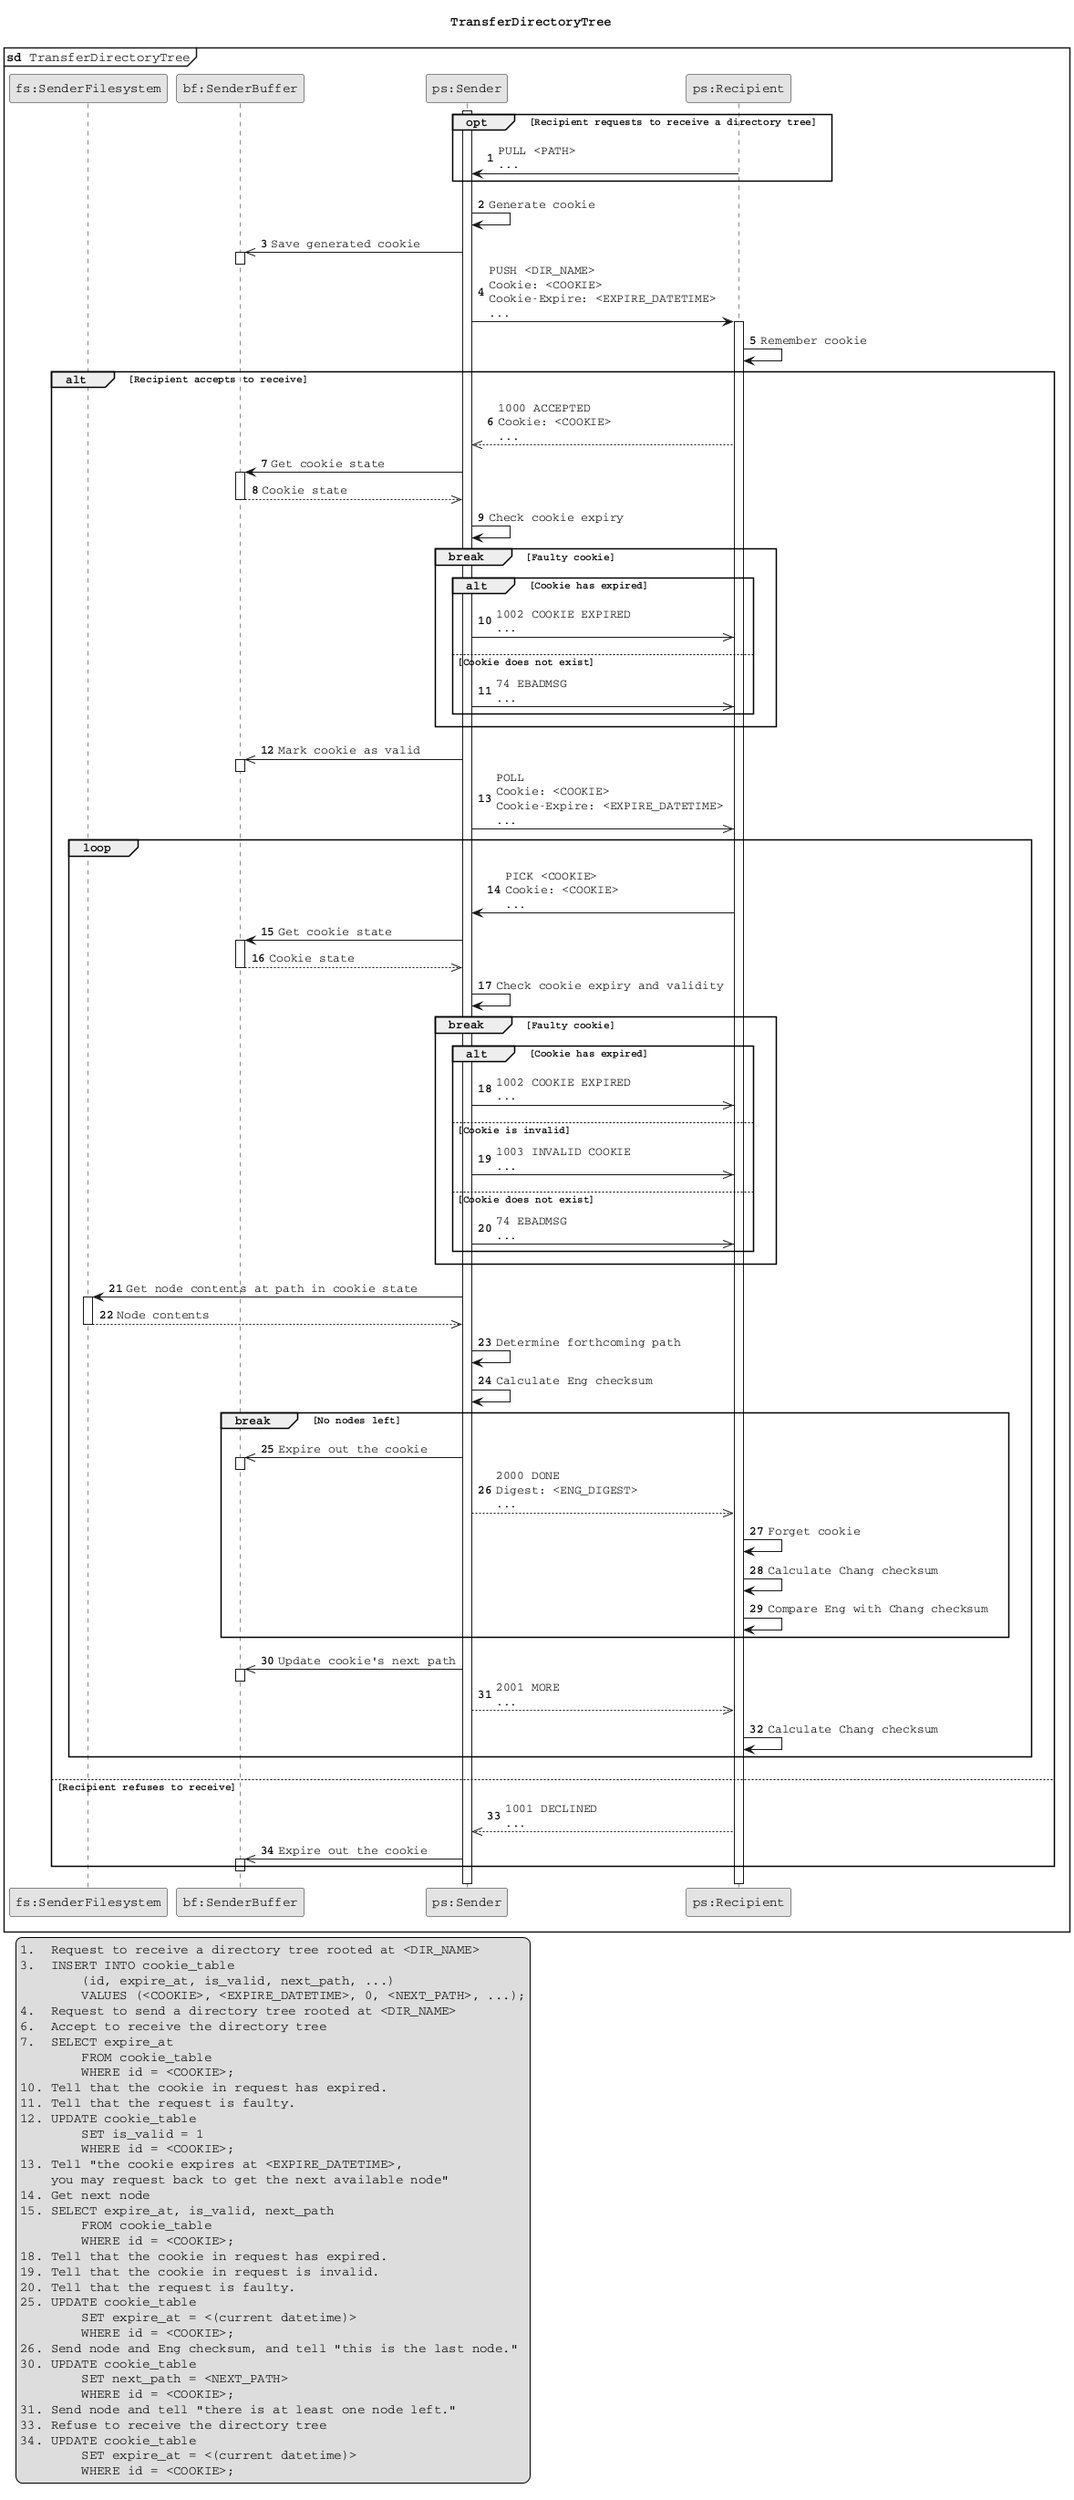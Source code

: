 @startuml
!pragma teoz true
skinparam monochrome true
skinparam defaultFontName Courier

title TransferDirectoryTree
mainframe **sd** TransferDirectoryTree

participant "fs:SenderFilesystem" as SenderFS
participant "bf:SenderBuffer" as SenderBF
participant "ps:Sender" as Sender
participant "ps:Recipient" as Recipient
' participant "fs:RecipientFilesystem" as RecipientFS

autonumber

legend bottom left
1.  Request to receive a directory tree rooted at <DIR_NAME>
3.  INSERT INTO cookie_table
        (id, expire_at, is_valid, next_path, ...)
        VALUES (<COOKIE>, <EXPIRE_DATETIME>, 0, <NEXT_PATH>, ...);
4.  Request to send a directory tree rooted at <DIR_NAME>
6.  Accept to receive the directory tree
7.  SELECT expire_at
        FROM cookie_table
        WHERE id = <COOKIE>;
10. Tell that the cookie in request has expired.
11. Tell that the request is faulty.
12. UPDATE cookie_table
        SET is_valid = 1
        WHERE id = <COOKIE>;
13. Tell "the cookie expires at <EXPIRE_DATETIME>,
    you may request back to get the next available node"
14. Get next node
15. SELECT expire_at, is_valid, next_path
        FROM cookie_table
        WHERE id = <COOKIE>;
' 18. UPDATE cookie_table
'         SET expire_at = <(current datetime)>,
'         WHERE id = <COOKIE>;
18. Tell that the cookie in request has expired.
19. Tell that the cookie in request is invalid.
20. Tell that the request is faulty.
25. UPDATE cookie_table
        SET expire_at = <(current datetime)>
        WHERE id = <COOKIE>;
26. Send node and Eng checksum, and tell "this is the last node."
30. UPDATE cookie_table
        SET next_path = <NEXT_PATH>
        WHERE id = <COOKIE>;
31. Send node and tell "there is at least one node left."
33. Refuse to receive the directory tree
34. UPDATE cookie_table
        SET expire_at = <(current datetime)>
        WHERE id = <COOKIE>;
' 35. Connection has been closed.
endlegend

activate Sender

' opt 0
opt Recipient requests to receive a directory tree

Recipient -> Sender: PULL <PATH>\n...

' opt 0
end

Sender -> Sender: Generate cookie

Sender ->> SenderBF: Save generated cookie
activate SenderBF
deactivate SenderBF

Sender -> Recipient: PUSH <DIR_NAME>\nCookie: <COOKIE>\nCookie-Expire: <EXPIRE_DATETIME>\n...

activate Recipient

Recipient -> Recipient: Remember cookie

' alt 0
alt Recipient accepts to receive

Recipient -->> Sender: 1000 ACCEPTED\nCookie: <COOKIE>\n...

Sender -> SenderBF: Get cookie state
activate SenderBF
SenderBF -->> Sender: Cookie state
deactivate SenderBF

Sender -> Sender: Check cookie expiry

' break 0
break Faulty cookie

' break 0 alt 0
alt Cookie has expired

Sender ->> Recipient: 1002 COOKIE EXPIRED\n...

else Cookie does not exist

Sender ->> Recipient:  74 EBADMSG\n...

' break 0 alt 0
end

' break 0
end

Sender ->> SenderBF: Mark cookie as valid
activate SenderBF
deactivate SenderBF

Sender ->> Recipient: POLL\nCookie: <COOKIE>\nCookie-Expire: <EXPIRE_DATETIME>\n...

' loop 0
loop

Recipient -> Sender: PICK <COOKIE>\nCookie: <COOKIE>\n...

Sender -> SenderBF: Get cookie state
activate SenderBF
SenderBF -->> Sender: Cookie state
deactivate SenderBF

Sender -> Sender: Check cookie expiry and validity

' break 1
break Faulty cookie

' break 1 alt 0
alt Cookie has expired

Sender ->> Recipient: 1002 COOKIE EXPIRED\n...

else Cookie is invalid

/'
Or should this condition expires out the cookie instead?
'/

Sender ->> Recipient: 1003 INVALID COOKIE\n...

else Cookie does not exist

Sender ->> Recipient:  74 EBADMSG\n...

' break 1 alt 0
end

' break 1
end

Sender -> SenderFS: Get node contents at path in cookie state
activate SenderFS
SenderFS -->> Sender: Node contents
deactivate SenderFS

Sender -> Sender: Determine forthcoming path
Sender -> Sender: Calculate Eng checksum

' break 2
break No nodes left

Sender ->> SenderBF: Expire out the cookie
activate SenderBF
deactivate SenderBF

Sender -->> Recipient: 2000 DONE\nDigest: <ENG_DIGEST>\n...
Recipient -> Recipient: Forget cookie
Recipient -> Recipient: Calculate Chang checksum
Recipient -> Recipient: Compare Eng with Chang checksum

' break 2
end

Sender ->> SenderBF: Update cookie's next path
activate SenderBF
deactivate SenderBF

Sender -->> Recipient: 2001 MORE\n...
Recipient -> Recipient: Calculate Chang checksum

' loop 0
end

' alt 0
else Recipient refuses to receive

Recipient -->> Sender: 1001 DECLINED\n...

Sender ->> SenderBF: Expire out the cookie
activate SenderBF
deactivate SenderBF

'alt 0
end

' Sender ->> Recipient: 54 ECONNRESET\n...
' Recipient -> Recipient: Terminate

deactivate Recipient
deactivate Sender
@enduml
